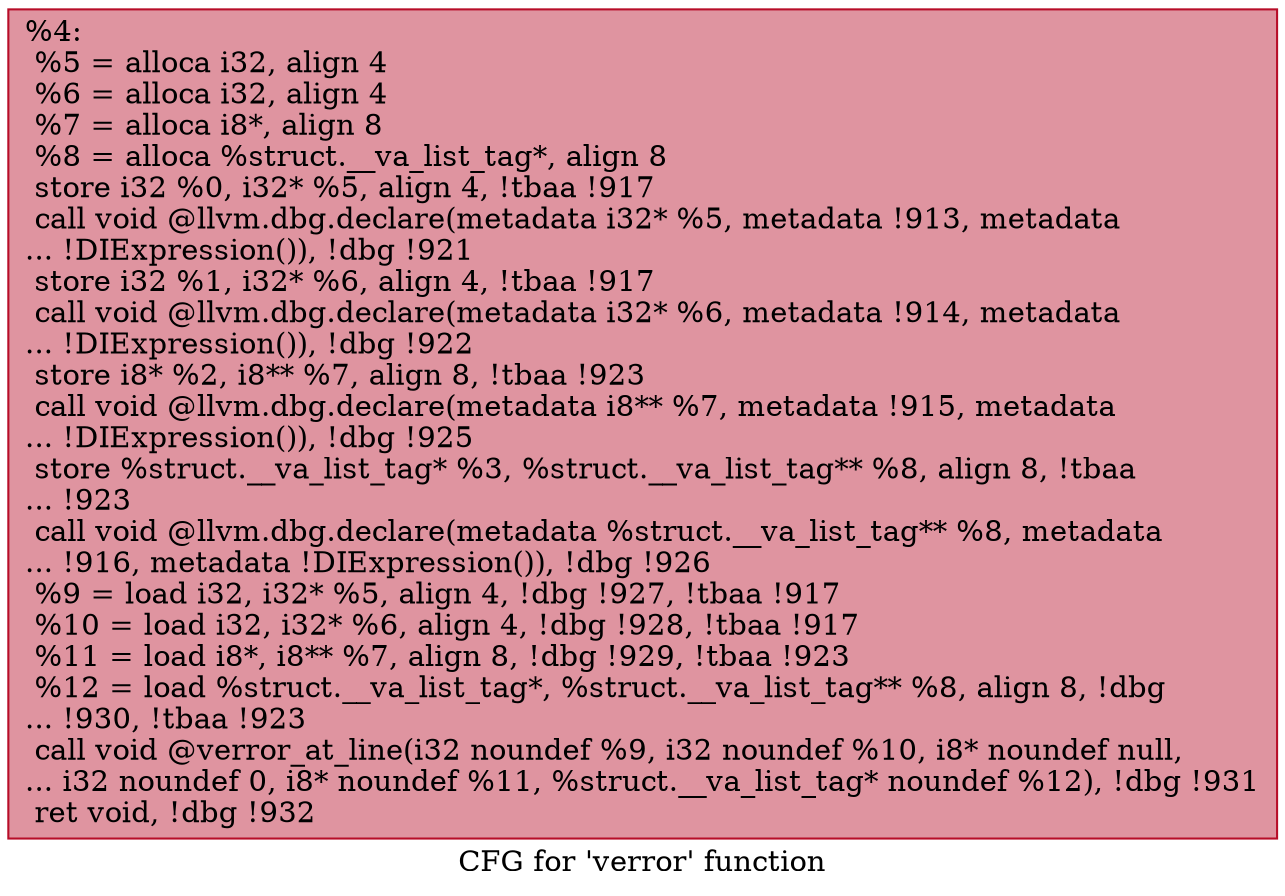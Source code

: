 digraph "CFG for 'verror' function" {
	label="CFG for 'verror' function";

	Node0x15d5890 [shape=record,color="#b70d28ff", style=filled, fillcolor="#b70d2870",label="{%4:\l  %5 = alloca i32, align 4\l  %6 = alloca i32, align 4\l  %7 = alloca i8*, align 8\l  %8 = alloca %struct.__va_list_tag*, align 8\l  store i32 %0, i32* %5, align 4, !tbaa !917\l  call void @llvm.dbg.declare(metadata i32* %5, metadata !913, metadata\l... !DIExpression()), !dbg !921\l  store i32 %1, i32* %6, align 4, !tbaa !917\l  call void @llvm.dbg.declare(metadata i32* %6, metadata !914, metadata\l... !DIExpression()), !dbg !922\l  store i8* %2, i8** %7, align 8, !tbaa !923\l  call void @llvm.dbg.declare(metadata i8** %7, metadata !915, metadata\l... !DIExpression()), !dbg !925\l  store %struct.__va_list_tag* %3, %struct.__va_list_tag** %8, align 8, !tbaa\l... !923\l  call void @llvm.dbg.declare(metadata %struct.__va_list_tag** %8, metadata\l... !916, metadata !DIExpression()), !dbg !926\l  %9 = load i32, i32* %5, align 4, !dbg !927, !tbaa !917\l  %10 = load i32, i32* %6, align 4, !dbg !928, !tbaa !917\l  %11 = load i8*, i8** %7, align 8, !dbg !929, !tbaa !923\l  %12 = load %struct.__va_list_tag*, %struct.__va_list_tag** %8, align 8, !dbg\l... !930, !tbaa !923\l  call void @verror_at_line(i32 noundef %9, i32 noundef %10, i8* noundef null,\l... i32 noundef 0, i8* noundef %11, %struct.__va_list_tag* noundef %12), !dbg !931\l  ret void, !dbg !932\l}"];
}
